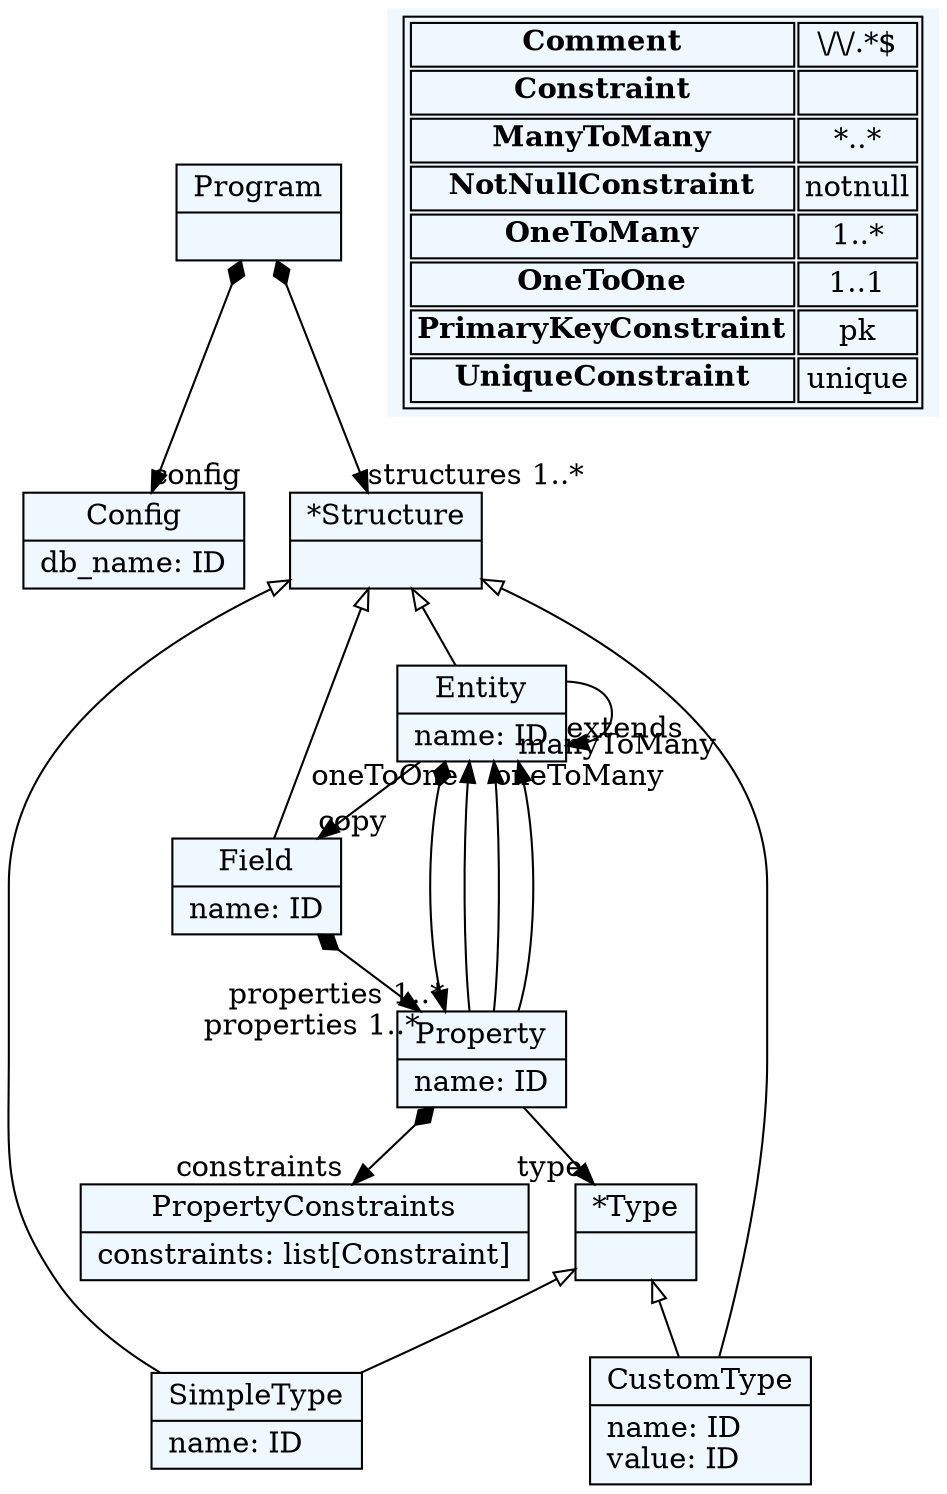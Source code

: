 
    digraph textX {
    fontname = "Bitstream Vera Sans"
    fontsize = 8
    node[
        shape=record,
        style=filled,
        fillcolor=aliceblue
    ]
    nodesep = 0.3
    edge[dir=black,arrowtail=empty]


43146048[ label="{Program|}"]

43128048[ label="{Config|db_name: ID\l}"]

43288992[ label="{*Structure|}"]

43294528[ label="{Entity|name: ID\l}"]

43300064[ label="{Field|name: ID\l}"]

43305600[ label="{SimpleType|name: ID\l}"]

43312256[ label="{*Type|}"]

43317200[ label="{CustomType|name: ID\lvalue: ID\l}"]

43322736[ label="{Property|name: ID\l}"]

43303600[ label="{PropertyConstraints|constraints: list[Constraint]\l}"]



43146048 -> 43128048[arrowtail=diamond, dir=both, headlabel="config "]
43146048 -> 43288992[arrowtail=diamond, dir=both, headlabel="structures 1..*"]
43288992 -> 43317200 [dir=back]
43288992 -> 43305600 [dir=back]
43288992 -> 43294528 [dir=back]
43288992 -> 43300064 [dir=back]
43294528 -> 43294528[headlabel="extends "]
43294528 -> 43300064[headlabel="copy "]
43294528 -> 43322736[arrowtail=diamond, dir=both, headlabel="properties 1..*"]
43300064 -> 43322736[arrowtail=diamond, dir=both, headlabel="properties 1..*"]
43312256 -> 43305600 [dir=back]
43312256 -> 43317200 [dir=back]
43322736 -> 43312256[headlabel="type "]
43322736 -> 43303600[arrowtail=diamond, dir=both, headlabel="constraints "]
43322736 -> 43294528[headlabel="oneToOne "]
43322736 -> 43294528[headlabel="oneToMany "]
43322736 -> 43294528[headlabel="manyToMany "]
match_rules [ shape=plaintext, label=< <table>
	<tr>
		<td><b>Comment</b></td><td>\/\/.*$</td>
	</tr>
	<tr>
		<td><b>Constraint</b></td><td></td>
	</tr>
	<tr>
		<td><b>ManyToMany</b></td><td>*..*</td>
	</tr>
	<tr>
		<td><b>NotNullConstraint</b></td><td>notnull</td>
	</tr>
	<tr>
		<td><b>OneToMany</b></td><td>1..*</td>
	</tr>
	<tr>
		<td><b>OneToOne</b></td><td>1..1</td>
	</tr>
	<tr>
		<td><b>PrimaryKeyConstraint</b></td><td>pk</td>
	</tr>
	<tr>
		<td><b>UniqueConstraint</b></td><td>unique</td>
	</tr>
</table> >]


}
